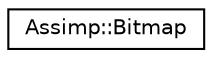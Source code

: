 digraph "Graphical Class Hierarchy"
{
  edge [fontname="Helvetica",fontsize="10",labelfontname="Helvetica",labelfontsize="10"];
  node [fontname="Helvetica",fontsize="10",shape=record];
  rankdir="LR";
  Node1 [label="Assimp::Bitmap",height=0.2,width=0.4,color="black", fillcolor="white", style="filled",URL="$class_assimp_1_1_bitmap.html"];
}

